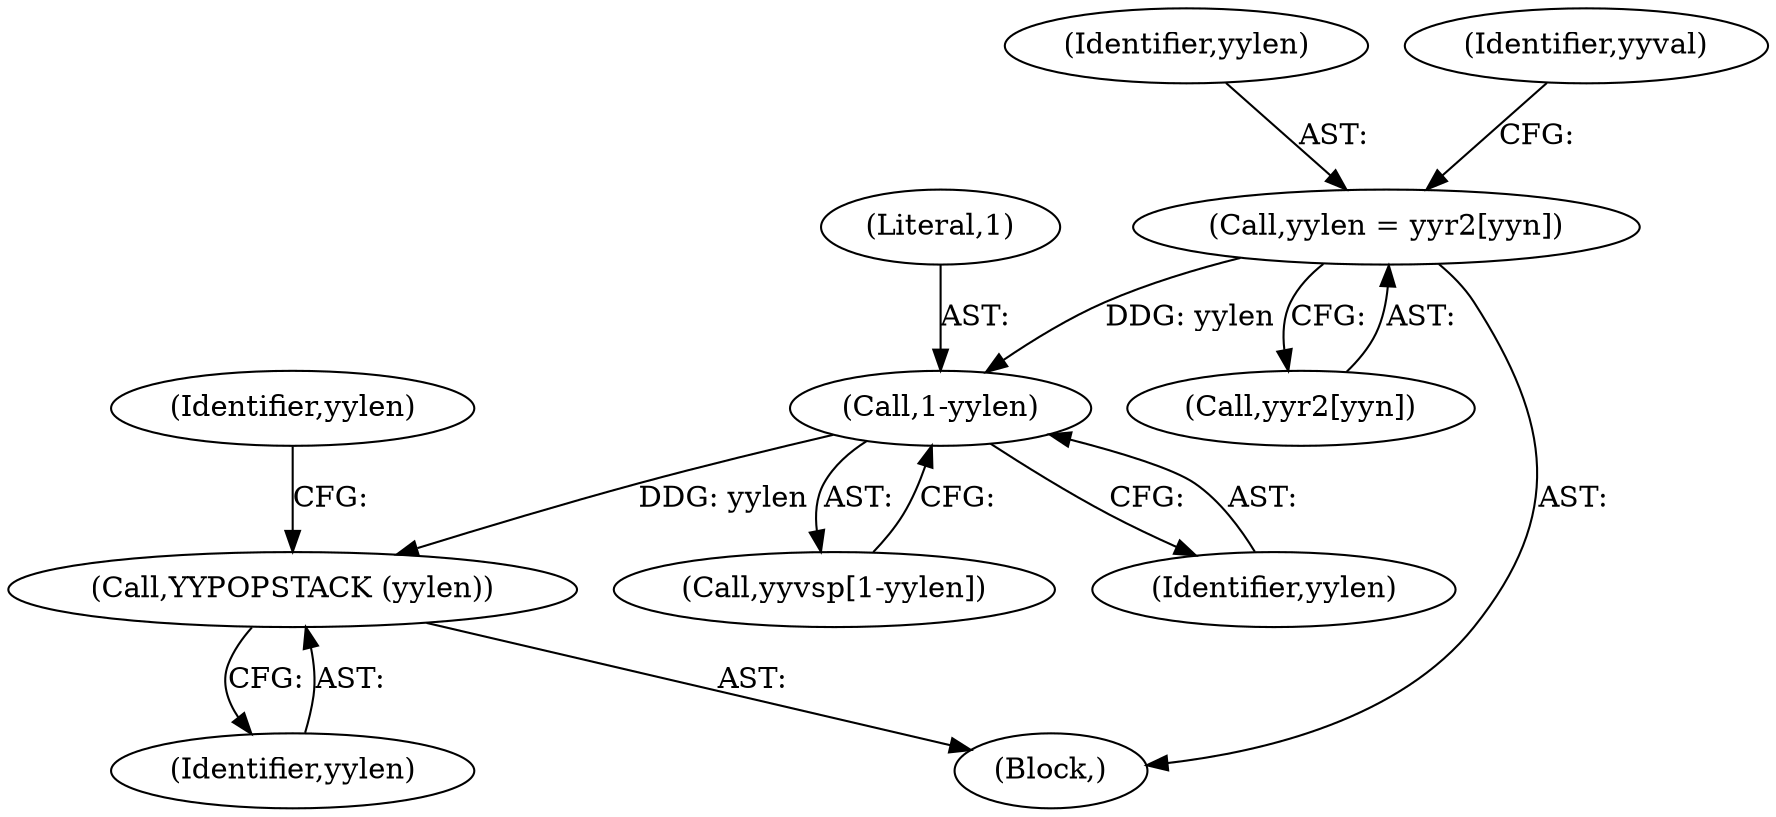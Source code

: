 digraph "0_yara_925bcf3c3b0a28b5b78e25d9efda5c0bf27ae699_1@array" {
"1000509" [label="(Call,yylen = yyr2[yyn])"];
"1000518" [label="(Call,1-yylen)"];
"1001634" [label="(Call,YYPOPSTACK (yylen))"];
"1000511" [label="(Call,yyr2[yyn])"];
"1000509" [label="(Call,yylen = yyr2[yyn])"];
"1000510" [label="(Identifier,yylen)"];
"1000518" [label="(Call,1-yylen)"];
"1000516" [label="(Call,yyvsp[1-yylen])"];
"1001634" [label="(Call,YYPOPSTACK (yylen))"];
"1001637" [label="(Identifier,yylen)"];
"1001635" [label="(Identifier,yylen)"];
"1000520" [label="(Identifier,yylen)"];
"1000519" [label="(Literal,1)"];
"1000216" [label="(Block,)"];
"1000515" [label="(Identifier,yyval)"];
"1000509" -> "1000216"  [label="AST: "];
"1000509" -> "1000511"  [label="CFG: "];
"1000510" -> "1000509"  [label="AST: "];
"1000511" -> "1000509"  [label="AST: "];
"1000515" -> "1000509"  [label="CFG: "];
"1000509" -> "1000518"  [label="DDG: yylen"];
"1000518" -> "1000516"  [label="AST: "];
"1000518" -> "1000520"  [label="CFG: "];
"1000519" -> "1000518"  [label="AST: "];
"1000520" -> "1000518"  [label="AST: "];
"1000516" -> "1000518"  [label="CFG: "];
"1000518" -> "1001634"  [label="DDG: yylen"];
"1001634" -> "1000216"  [label="AST: "];
"1001634" -> "1001635"  [label="CFG: "];
"1001635" -> "1001634"  [label="AST: "];
"1001637" -> "1001634"  [label="CFG: "];
}
